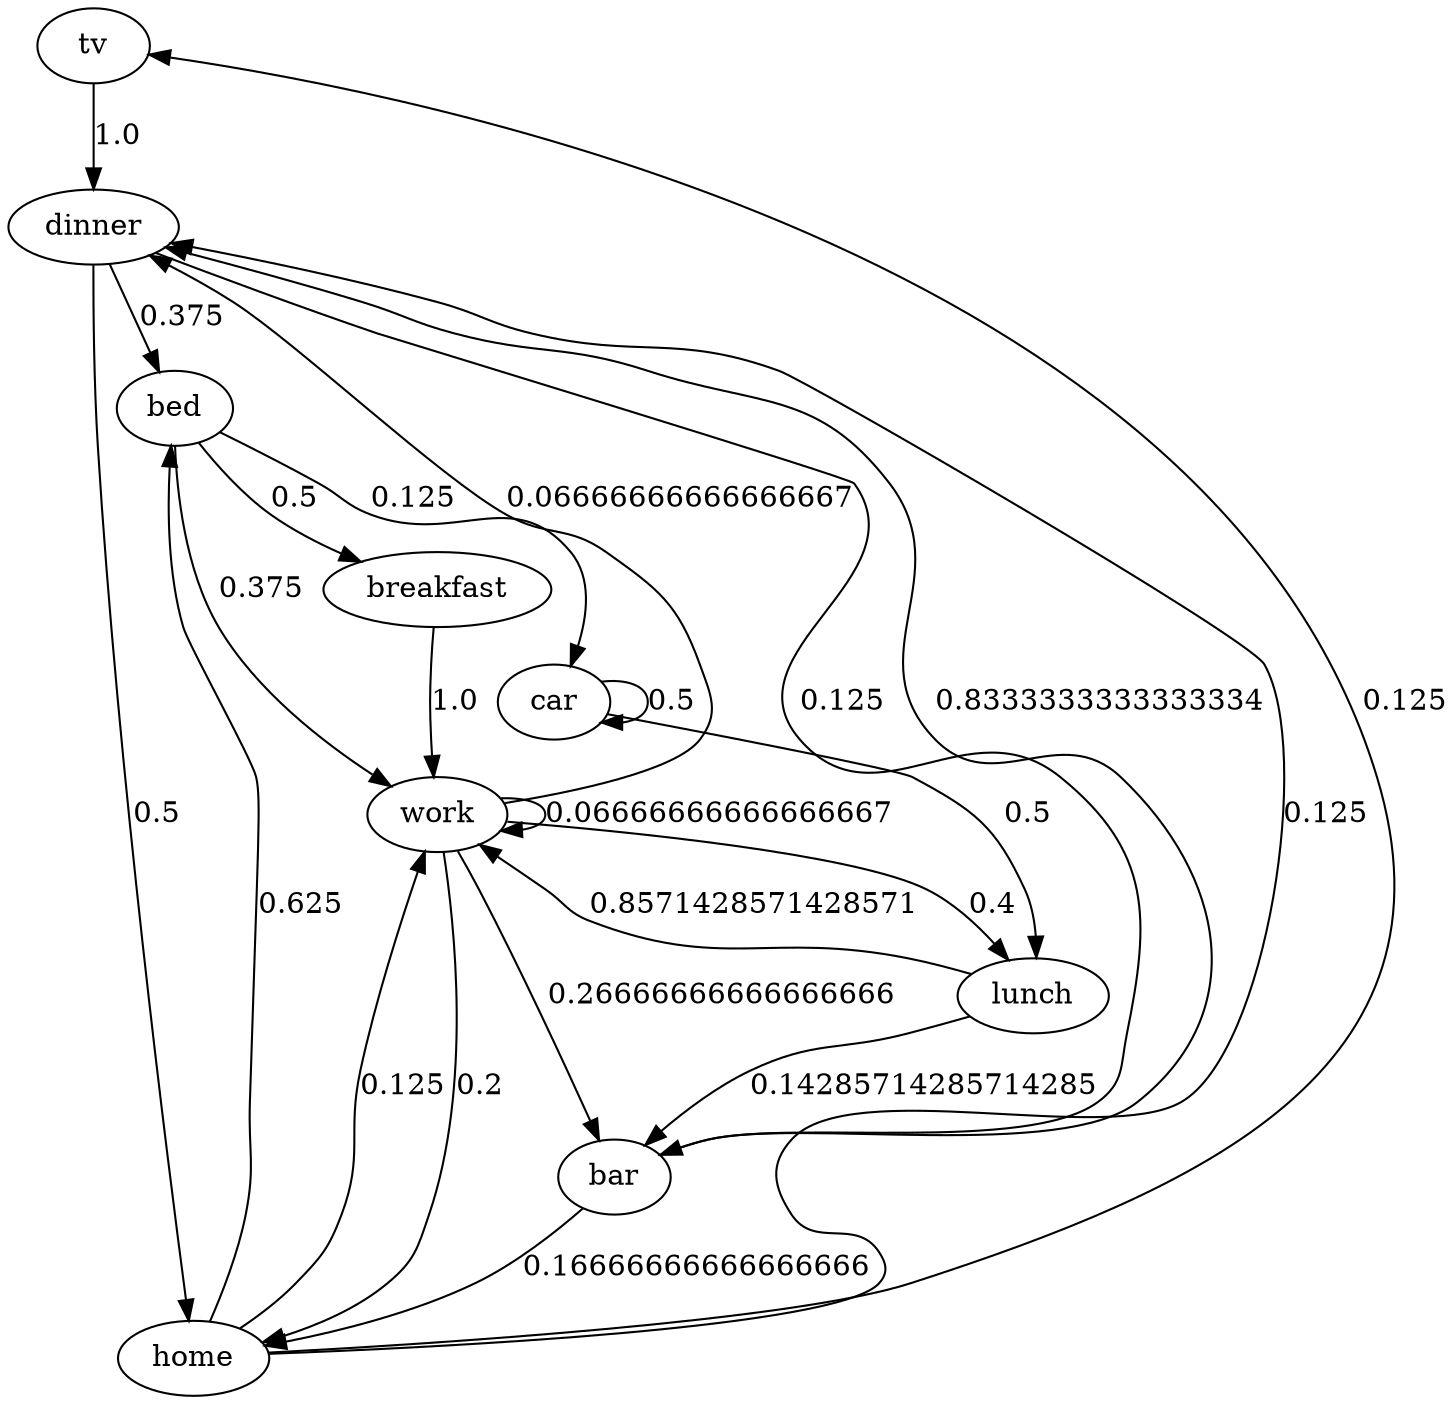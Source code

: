 digraph  {
tv;
bed;
breakfast;
work;
car;
lunch;
dinner;
home;
bar;
tv -> dinner  [key=0, label="1.0", weight="1.0"];
bed -> breakfast  [key=0, label="0.5", weight="0.5"];
bed -> work  [key=0, label="0.375", weight="0.375"];
bed -> car  [key=0, label="0.125", weight="0.125"];
breakfast -> work  [key=0, label="1.0", weight="1.0"];
work -> lunch  [key=0, label="0.4", weight="0.4"];
work -> bar  [key=0, label="0.26666666666666666", weight="0.26666666666666666"];
work -> home  [key=0, label="0.2", weight="0.2"];
work -> work  [key=0, label="0.06666666666666667", weight="0.06666666666666667"];
work -> dinner  [key=0, label="0.06666666666666667", weight="0.06666666666666667"];
car -> car  [key=0, label="0.5", weight="0.5"];
car -> lunch  [key=0, label="0.5", weight="0.5"];
lunch -> work  [key=0, label="0.8571428571428571", weight="0.8571428571428571"];
lunch -> bar  [key=0, label="0.14285714285714285", weight="0.14285714285714285"];
dinner -> home  [key=0, label="0.5", weight="0.5"];
dinner -> bar  [key=0, label="0.125", weight="0.125"];
dinner -> bed  [key=0, label="0.375", weight="0.375"];
home -> bed  [key=0, label="0.625", weight="0.625"];
home -> tv  [key=0, label="0.125", weight="0.125"];
home -> dinner  [key=0, label="0.125", weight="0.125"];
home -> work  [key=0, label="0.125", weight="0.125"];
bar -> dinner  [key=0, label="0.8333333333333334", weight="0.8333333333333334"];
bar -> home  [key=0, label="0.16666666666666666", weight="0.16666666666666666"];
}
